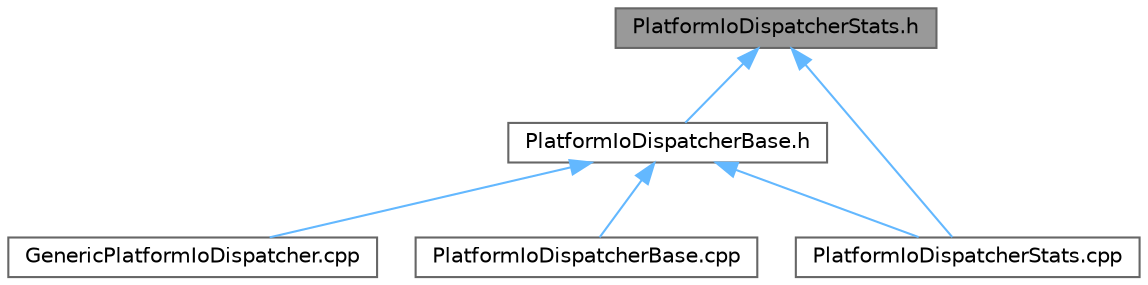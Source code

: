 digraph "PlatformIoDispatcherStats.h"
{
 // INTERACTIVE_SVG=YES
 // LATEX_PDF_SIZE
  bgcolor="transparent";
  edge [fontname=Helvetica,fontsize=10,labelfontname=Helvetica,labelfontsize=10];
  node [fontname=Helvetica,fontsize=10,shape=box,height=0.2,width=0.4];
  Node1 [id="Node000001",label="PlatformIoDispatcherStats.h",height=0.2,width=0.4,color="gray40", fillcolor="grey60", style="filled", fontcolor="black",tooltip=" "];
  Node1 -> Node2 [id="edge1_Node000001_Node000002",dir="back",color="steelblue1",style="solid",tooltip=" "];
  Node2 [id="Node000002",label="PlatformIoDispatcherBase.h",height=0.2,width=0.4,color="grey40", fillcolor="white", style="filled",URL="$d7/d2e/PlatformIoDispatcherBase_8h.html",tooltip=" "];
  Node2 -> Node3 [id="edge2_Node000002_Node000003",dir="back",color="steelblue1",style="solid",tooltip=" "];
  Node3 [id="Node000003",label="GenericPlatformIoDispatcher.cpp",height=0.2,width=0.4,color="grey40", fillcolor="white", style="filled",URL="$d3/d36/GenericPlatformIoDispatcher_8cpp.html",tooltip=" "];
  Node2 -> Node4 [id="edge3_Node000002_Node000004",dir="back",color="steelblue1",style="solid",tooltip=" "];
  Node4 [id="Node000004",label="PlatformIoDispatcherBase.cpp",height=0.2,width=0.4,color="grey40", fillcolor="white", style="filled",URL="$d6/dce/PlatformIoDispatcherBase_8cpp.html",tooltip=" "];
  Node2 -> Node5 [id="edge4_Node000002_Node000005",dir="back",color="steelblue1",style="solid",tooltip=" "];
  Node5 [id="Node000005",label="PlatformIoDispatcherStats.cpp",height=0.2,width=0.4,color="grey40", fillcolor="white", style="filled",URL="$df/d0f/PlatformIoDispatcherStats_8cpp.html",tooltip=" "];
  Node1 -> Node5 [id="edge5_Node000001_Node000005",dir="back",color="steelblue1",style="solid",tooltip=" "];
}
